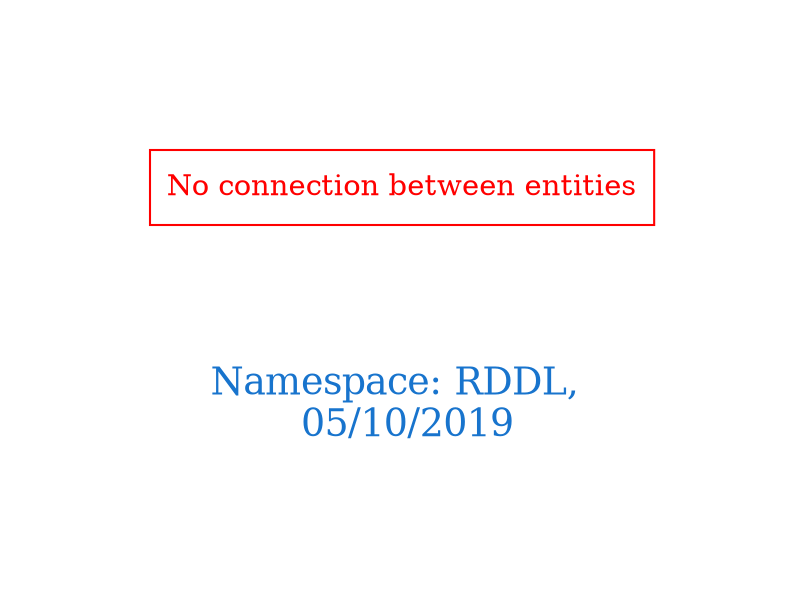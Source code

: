 digraph OGIT_ontology {
 graph [ rankdir= LR,pad=1 
fontsize = 18,
fontcolor= dodgerblue3,label = "\n\n\nNamespace: RDDL, \n 05/10/2019"];
node[shape=polygon];
edge [  color="gray81"];

"No connection between entities" [fontcolor = "red",color="red", shape="polygon"]
}
